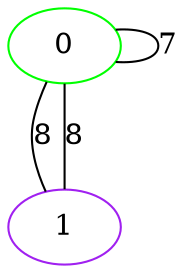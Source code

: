 graph "" {
0 [color=green, weight=2];
1 [color=purple, weight=4];
0 -- 0  [key=0, label=7];
0 -- 1  [key=0, label=8];
0 -- 1  [key=1, label=8];
}
